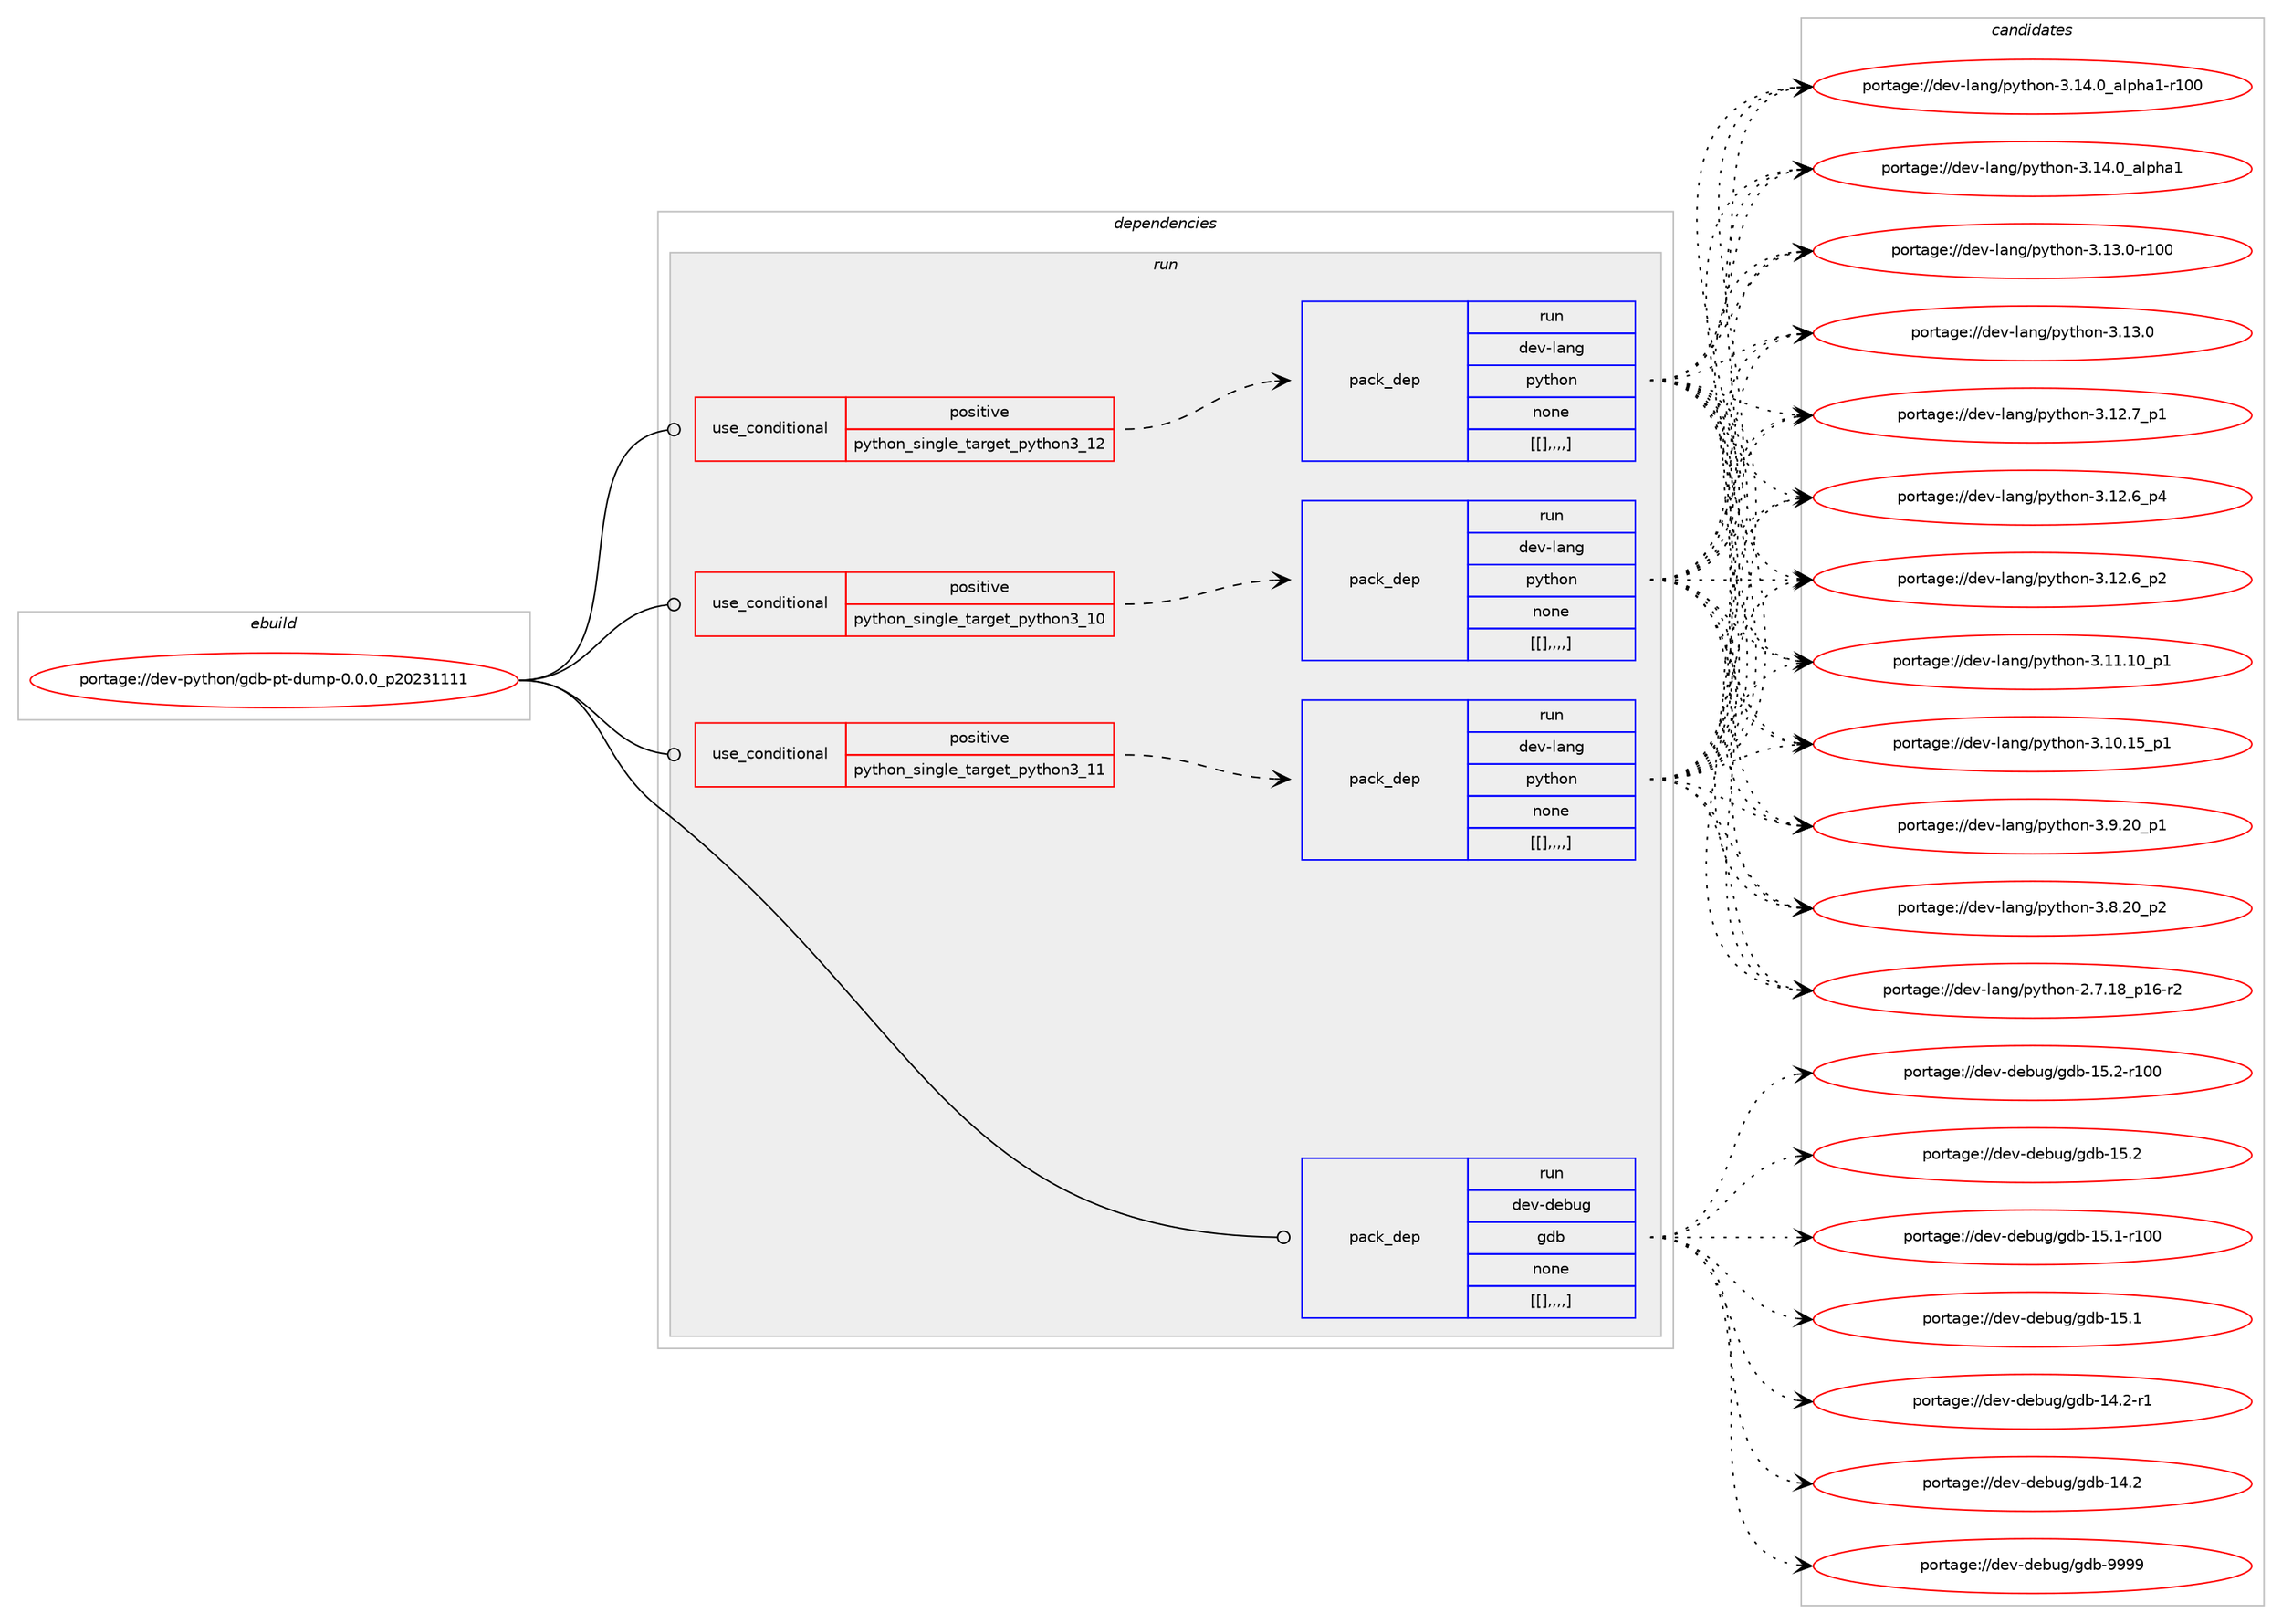digraph prolog {

# *************
# Graph options
# *************

newrank=true;
concentrate=true;
compound=true;
graph [rankdir=LR,fontname=Helvetica,fontsize=10,ranksep=1.5];#, ranksep=2.5, nodesep=0.2];
edge  [arrowhead=vee];
node  [fontname=Helvetica,fontsize=10];

# **********
# The ebuild
# **********

subgraph cluster_leftcol {
color=gray;
label=<<i>ebuild</i>>;
id [label="portage://dev-python/gdb-pt-dump-0.0.0_p20231111", color=red, width=4, href="../dev-python/gdb-pt-dump-0.0.0_p20231111.svg"];
}

# ****************
# The dependencies
# ****************

subgraph cluster_midcol {
color=gray;
label=<<i>dependencies</i>>;
subgraph cluster_compile {
fillcolor="#eeeeee";
style=filled;
label=<<i>compile</i>>;
}
subgraph cluster_compileandrun {
fillcolor="#eeeeee";
style=filled;
label=<<i>compile and run</i>>;
}
subgraph cluster_run {
fillcolor="#eeeeee";
style=filled;
label=<<i>run</i>>;
subgraph cond35255 {
dependency152575 [label=<<TABLE BORDER="0" CELLBORDER="1" CELLSPACING="0" CELLPADDING="4"><TR><TD ROWSPAN="3" CELLPADDING="10">use_conditional</TD></TR><TR><TD>positive</TD></TR><TR><TD>python_single_target_python3_10</TD></TR></TABLE>>, shape=none, color=red];
subgraph pack115999 {
dependency152606 [label=<<TABLE BORDER="0" CELLBORDER="1" CELLSPACING="0" CELLPADDING="4" WIDTH="220"><TR><TD ROWSPAN="6" CELLPADDING="30">pack_dep</TD></TR><TR><TD WIDTH="110">run</TD></TR><TR><TD>dev-lang</TD></TR><TR><TD>python</TD></TR><TR><TD>none</TD></TR><TR><TD>[[],,,,]</TD></TR></TABLE>>, shape=none, color=blue];
}
dependency152575:e -> dependency152606:w [weight=20,style="dashed",arrowhead="vee"];
}
id:e -> dependency152575:w [weight=20,style="solid",arrowhead="odot"];
subgraph cond35286 {
dependency152631 [label=<<TABLE BORDER="0" CELLBORDER="1" CELLSPACING="0" CELLPADDING="4"><TR><TD ROWSPAN="3" CELLPADDING="10">use_conditional</TD></TR><TR><TD>positive</TD></TR><TR><TD>python_single_target_python3_11</TD></TR></TABLE>>, shape=none, color=red];
subgraph pack116029 {
dependency152686 [label=<<TABLE BORDER="0" CELLBORDER="1" CELLSPACING="0" CELLPADDING="4" WIDTH="220"><TR><TD ROWSPAN="6" CELLPADDING="30">pack_dep</TD></TR><TR><TD WIDTH="110">run</TD></TR><TR><TD>dev-lang</TD></TR><TR><TD>python</TD></TR><TR><TD>none</TD></TR><TR><TD>[[],,,,]</TD></TR></TABLE>>, shape=none, color=blue];
}
dependency152631:e -> dependency152686:w [weight=20,style="dashed",arrowhead="vee"];
}
id:e -> dependency152631:w [weight=20,style="solid",arrowhead="odot"];
subgraph cond35319 {
dependency152711 [label=<<TABLE BORDER="0" CELLBORDER="1" CELLSPACING="0" CELLPADDING="4"><TR><TD ROWSPAN="3" CELLPADDING="10">use_conditional</TD></TR><TR><TD>positive</TD></TR><TR><TD>python_single_target_python3_12</TD></TR></TABLE>>, shape=none, color=red];
subgraph pack116070 {
dependency152735 [label=<<TABLE BORDER="0" CELLBORDER="1" CELLSPACING="0" CELLPADDING="4" WIDTH="220"><TR><TD ROWSPAN="6" CELLPADDING="30">pack_dep</TD></TR><TR><TD WIDTH="110">run</TD></TR><TR><TD>dev-lang</TD></TR><TR><TD>python</TD></TR><TR><TD>none</TD></TR><TR><TD>[[],,,,]</TD></TR></TABLE>>, shape=none, color=blue];
}
dependency152711:e -> dependency152735:w [weight=20,style="dashed",arrowhead="vee"];
}
id:e -> dependency152711:w [weight=20,style="solid",arrowhead="odot"];
subgraph pack116085 {
dependency152755 [label=<<TABLE BORDER="0" CELLBORDER="1" CELLSPACING="0" CELLPADDING="4" WIDTH="220"><TR><TD ROWSPAN="6" CELLPADDING="30">pack_dep</TD></TR><TR><TD WIDTH="110">run</TD></TR><TR><TD>dev-debug</TD></TR><TR><TD>gdb</TD></TR><TR><TD>none</TD></TR><TR><TD>[[],,,,]</TD></TR></TABLE>>, shape=none, color=blue];
}
id:e -> dependency152755:w [weight=20,style="solid",arrowhead="odot"];
}
}

# **************
# The candidates
# **************

subgraph cluster_choices {
rank=same;
color=gray;
label=<<i>candidates</i>>;

subgraph choice115935 {
color=black;
nodesep=1;
choice100101118451089711010347112121116104111110455146495246489597108112104974945114494848 [label="portage://dev-lang/python-3.14.0_alpha1-r100", color=red, width=4,href="../dev-lang/python-3.14.0_alpha1-r100.svg"];
choice1001011184510897110103471121211161041111104551464952464895971081121049749 [label="portage://dev-lang/python-3.14.0_alpha1", color=red, width=4,href="../dev-lang/python-3.14.0_alpha1.svg"];
choice1001011184510897110103471121211161041111104551464951464845114494848 [label="portage://dev-lang/python-3.13.0-r100", color=red, width=4,href="../dev-lang/python-3.13.0-r100.svg"];
choice10010111845108971101034711212111610411111045514649514648 [label="portage://dev-lang/python-3.13.0", color=red, width=4,href="../dev-lang/python-3.13.0.svg"];
choice100101118451089711010347112121116104111110455146495046559511249 [label="portage://dev-lang/python-3.12.7_p1", color=red, width=4,href="../dev-lang/python-3.12.7_p1.svg"];
choice100101118451089711010347112121116104111110455146495046549511252 [label="portage://dev-lang/python-3.12.6_p4", color=red, width=4,href="../dev-lang/python-3.12.6_p4.svg"];
choice100101118451089711010347112121116104111110455146495046549511250 [label="portage://dev-lang/python-3.12.6_p2", color=red, width=4,href="../dev-lang/python-3.12.6_p2.svg"];
choice10010111845108971101034711212111610411111045514649494649489511249 [label="portage://dev-lang/python-3.11.10_p1", color=red, width=4,href="../dev-lang/python-3.11.10_p1.svg"];
choice10010111845108971101034711212111610411111045514649484649539511249 [label="portage://dev-lang/python-3.10.15_p1", color=red, width=4,href="../dev-lang/python-3.10.15_p1.svg"];
choice100101118451089711010347112121116104111110455146574650489511249 [label="portage://dev-lang/python-3.9.20_p1", color=red, width=4,href="../dev-lang/python-3.9.20_p1.svg"];
choice100101118451089711010347112121116104111110455146564650489511250 [label="portage://dev-lang/python-3.8.20_p2", color=red, width=4,href="../dev-lang/python-3.8.20_p2.svg"];
choice100101118451089711010347112121116104111110455046554649569511249544511450 [label="portage://dev-lang/python-2.7.18_p16-r2", color=red, width=4,href="../dev-lang/python-2.7.18_p16-r2.svg"];
dependency152606:e -> choice100101118451089711010347112121116104111110455146495246489597108112104974945114494848:w [style=dotted,weight="100"];
dependency152606:e -> choice1001011184510897110103471121211161041111104551464952464895971081121049749:w [style=dotted,weight="100"];
dependency152606:e -> choice1001011184510897110103471121211161041111104551464951464845114494848:w [style=dotted,weight="100"];
dependency152606:e -> choice10010111845108971101034711212111610411111045514649514648:w [style=dotted,weight="100"];
dependency152606:e -> choice100101118451089711010347112121116104111110455146495046559511249:w [style=dotted,weight="100"];
dependency152606:e -> choice100101118451089711010347112121116104111110455146495046549511252:w [style=dotted,weight="100"];
dependency152606:e -> choice100101118451089711010347112121116104111110455146495046549511250:w [style=dotted,weight="100"];
dependency152606:e -> choice10010111845108971101034711212111610411111045514649494649489511249:w [style=dotted,weight="100"];
dependency152606:e -> choice10010111845108971101034711212111610411111045514649484649539511249:w [style=dotted,weight="100"];
dependency152606:e -> choice100101118451089711010347112121116104111110455146574650489511249:w [style=dotted,weight="100"];
dependency152606:e -> choice100101118451089711010347112121116104111110455146564650489511250:w [style=dotted,weight="100"];
dependency152606:e -> choice100101118451089711010347112121116104111110455046554649569511249544511450:w [style=dotted,weight="100"];
}
subgraph choice115950 {
color=black;
nodesep=1;
choice100101118451089711010347112121116104111110455146495246489597108112104974945114494848 [label="portage://dev-lang/python-3.14.0_alpha1-r100", color=red, width=4,href="../dev-lang/python-3.14.0_alpha1-r100.svg"];
choice1001011184510897110103471121211161041111104551464952464895971081121049749 [label="portage://dev-lang/python-3.14.0_alpha1", color=red, width=4,href="../dev-lang/python-3.14.0_alpha1.svg"];
choice1001011184510897110103471121211161041111104551464951464845114494848 [label="portage://dev-lang/python-3.13.0-r100", color=red, width=4,href="../dev-lang/python-3.13.0-r100.svg"];
choice10010111845108971101034711212111610411111045514649514648 [label="portage://dev-lang/python-3.13.0", color=red, width=4,href="../dev-lang/python-3.13.0.svg"];
choice100101118451089711010347112121116104111110455146495046559511249 [label="portage://dev-lang/python-3.12.7_p1", color=red, width=4,href="../dev-lang/python-3.12.7_p1.svg"];
choice100101118451089711010347112121116104111110455146495046549511252 [label="portage://dev-lang/python-3.12.6_p4", color=red, width=4,href="../dev-lang/python-3.12.6_p4.svg"];
choice100101118451089711010347112121116104111110455146495046549511250 [label="portage://dev-lang/python-3.12.6_p2", color=red, width=4,href="../dev-lang/python-3.12.6_p2.svg"];
choice10010111845108971101034711212111610411111045514649494649489511249 [label="portage://dev-lang/python-3.11.10_p1", color=red, width=4,href="../dev-lang/python-3.11.10_p1.svg"];
choice10010111845108971101034711212111610411111045514649484649539511249 [label="portage://dev-lang/python-3.10.15_p1", color=red, width=4,href="../dev-lang/python-3.10.15_p1.svg"];
choice100101118451089711010347112121116104111110455146574650489511249 [label="portage://dev-lang/python-3.9.20_p1", color=red, width=4,href="../dev-lang/python-3.9.20_p1.svg"];
choice100101118451089711010347112121116104111110455146564650489511250 [label="portage://dev-lang/python-3.8.20_p2", color=red, width=4,href="../dev-lang/python-3.8.20_p2.svg"];
choice100101118451089711010347112121116104111110455046554649569511249544511450 [label="portage://dev-lang/python-2.7.18_p16-r2", color=red, width=4,href="../dev-lang/python-2.7.18_p16-r2.svg"];
dependency152686:e -> choice100101118451089711010347112121116104111110455146495246489597108112104974945114494848:w [style=dotted,weight="100"];
dependency152686:e -> choice1001011184510897110103471121211161041111104551464952464895971081121049749:w [style=dotted,weight="100"];
dependency152686:e -> choice1001011184510897110103471121211161041111104551464951464845114494848:w [style=dotted,weight="100"];
dependency152686:e -> choice10010111845108971101034711212111610411111045514649514648:w [style=dotted,weight="100"];
dependency152686:e -> choice100101118451089711010347112121116104111110455146495046559511249:w [style=dotted,weight="100"];
dependency152686:e -> choice100101118451089711010347112121116104111110455146495046549511252:w [style=dotted,weight="100"];
dependency152686:e -> choice100101118451089711010347112121116104111110455146495046549511250:w [style=dotted,weight="100"];
dependency152686:e -> choice10010111845108971101034711212111610411111045514649494649489511249:w [style=dotted,weight="100"];
dependency152686:e -> choice10010111845108971101034711212111610411111045514649484649539511249:w [style=dotted,weight="100"];
dependency152686:e -> choice100101118451089711010347112121116104111110455146574650489511249:w [style=dotted,weight="100"];
dependency152686:e -> choice100101118451089711010347112121116104111110455146564650489511250:w [style=dotted,weight="100"];
dependency152686:e -> choice100101118451089711010347112121116104111110455046554649569511249544511450:w [style=dotted,weight="100"];
}
subgraph choice116011 {
color=black;
nodesep=1;
choice100101118451089711010347112121116104111110455146495246489597108112104974945114494848 [label="portage://dev-lang/python-3.14.0_alpha1-r100", color=red, width=4,href="../dev-lang/python-3.14.0_alpha1-r100.svg"];
choice1001011184510897110103471121211161041111104551464952464895971081121049749 [label="portage://dev-lang/python-3.14.0_alpha1", color=red, width=4,href="../dev-lang/python-3.14.0_alpha1.svg"];
choice1001011184510897110103471121211161041111104551464951464845114494848 [label="portage://dev-lang/python-3.13.0-r100", color=red, width=4,href="../dev-lang/python-3.13.0-r100.svg"];
choice10010111845108971101034711212111610411111045514649514648 [label="portage://dev-lang/python-3.13.0", color=red, width=4,href="../dev-lang/python-3.13.0.svg"];
choice100101118451089711010347112121116104111110455146495046559511249 [label="portage://dev-lang/python-3.12.7_p1", color=red, width=4,href="../dev-lang/python-3.12.7_p1.svg"];
choice100101118451089711010347112121116104111110455146495046549511252 [label="portage://dev-lang/python-3.12.6_p4", color=red, width=4,href="../dev-lang/python-3.12.6_p4.svg"];
choice100101118451089711010347112121116104111110455146495046549511250 [label="portage://dev-lang/python-3.12.6_p2", color=red, width=4,href="../dev-lang/python-3.12.6_p2.svg"];
choice10010111845108971101034711212111610411111045514649494649489511249 [label="portage://dev-lang/python-3.11.10_p1", color=red, width=4,href="../dev-lang/python-3.11.10_p1.svg"];
choice10010111845108971101034711212111610411111045514649484649539511249 [label="portage://dev-lang/python-3.10.15_p1", color=red, width=4,href="../dev-lang/python-3.10.15_p1.svg"];
choice100101118451089711010347112121116104111110455146574650489511249 [label="portage://dev-lang/python-3.9.20_p1", color=red, width=4,href="../dev-lang/python-3.9.20_p1.svg"];
choice100101118451089711010347112121116104111110455146564650489511250 [label="portage://dev-lang/python-3.8.20_p2", color=red, width=4,href="../dev-lang/python-3.8.20_p2.svg"];
choice100101118451089711010347112121116104111110455046554649569511249544511450 [label="portage://dev-lang/python-2.7.18_p16-r2", color=red, width=4,href="../dev-lang/python-2.7.18_p16-r2.svg"];
dependency152735:e -> choice100101118451089711010347112121116104111110455146495246489597108112104974945114494848:w [style=dotted,weight="100"];
dependency152735:e -> choice1001011184510897110103471121211161041111104551464952464895971081121049749:w [style=dotted,weight="100"];
dependency152735:e -> choice1001011184510897110103471121211161041111104551464951464845114494848:w [style=dotted,weight="100"];
dependency152735:e -> choice10010111845108971101034711212111610411111045514649514648:w [style=dotted,weight="100"];
dependency152735:e -> choice100101118451089711010347112121116104111110455146495046559511249:w [style=dotted,weight="100"];
dependency152735:e -> choice100101118451089711010347112121116104111110455146495046549511252:w [style=dotted,weight="100"];
dependency152735:e -> choice100101118451089711010347112121116104111110455146495046549511250:w [style=dotted,weight="100"];
dependency152735:e -> choice10010111845108971101034711212111610411111045514649494649489511249:w [style=dotted,weight="100"];
dependency152735:e -> choice10010111845108971101034711212111610411111045514649484649539511249:w [style=dotted,weight="100"];
dependency152735:e -> choice100101118451089711010347112121116104111110455146574650489511249:w [style=dotted,weight="100"];
dependency152735:e -> choice100101118451089711010347112121116104111110455146564650489511250:w [style=dotted,weight="100"];
dependency152735:e -> choice100101118451089711010347112121116104111110455046554649569511249544511450:w [style=dotted,weight="100"];
}
subgraph choice116052 {
color=black;
nodesep=1;
choice100101118451001019811710347103100984557575757 [label="portage://dev-debug/gdb-9999", color=red, width=4,href="../dev-debug/gdb-9999.svg"];
choice10010111845100101981171034710310098454953465045114494848 [label="portage://dev-debug/gdb-15.2-r100", color=red, width=4,href="../dev-debug/gdb-15.2-r100.svg"];
choice100101118451001019811710347103100984549534650 [label="portage://dev-debug/gdb-15.2", color=red, width=4,href="../dev-debug/gdb-15.2.svg"];
choice10010111845100101981171034710310098454953464945114494848 [label="portage://dev-debug/gdb-15.1-r100", color=red, width=4,href="../dev-debug/gdb-15.1-r100.svg"];
choice100101118451001019811710347103100984549534649 [label="portage://dev-debug/gdb-15.1", color=red, width=4,href="../dev-debug/gdb-15.1.svg"];
choice1001011184510010198117103471031009845495246504511449 [label="portage://dev-debug/gdb-14.2-r1", color=red, width=4,href="../dev-debug/gdb-14.2-r1.svg"];
choice100101118451001019811710347103100984549524650 [label="portage://dev-debug/gdb-14.2", color=red, width=4,href="../dev-debug/gdb-14.2.svg"];
dependency152755:e -> choice100101118451001019811710347103100984557575757:w [style=dotted,weight="100"];
dependency152755:e -> choice10010111845100101981171034710310098454953465045114494848:w [style=dotted,weight="100"];
dependency152755:e -> choice100101118451001019811710347103100984549534650:w [style=dotted,weight="100"];
dependency152755:e -> choice10010111845100101981171034710310098454953464945114494848:w [style=dotted,weight="100"];
dependency152755:e -> choice100101118451001019811710347103100984549534649:w [style=dotted,weight="100"];
dependency152755:e -> choice1001011184510010198117103471031009845495246504511449:w [style=dotted,weight="100"];
dependency152755:e -> choice100101118451001019811710347103100984549524650:w [style=dotted,weight="100"];
}
}

}
